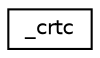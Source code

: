 digraph "圖形化之類別階層"
{
 // LATEX_PDF_SIZE
  edge [fontname="Helvetica",fontsize="10",labelfontname="Helvetica",labelfontsize="10"];
  node [fontname="Helvetica",fontsize="10",shape=record];
  rankdir="LR";
  Node0 [label="_crtc",height=0.2,width=0.4,color="black", fillcolor="white", style="filled",URL="$struct__crtc.html",tooltip=" "];
}

